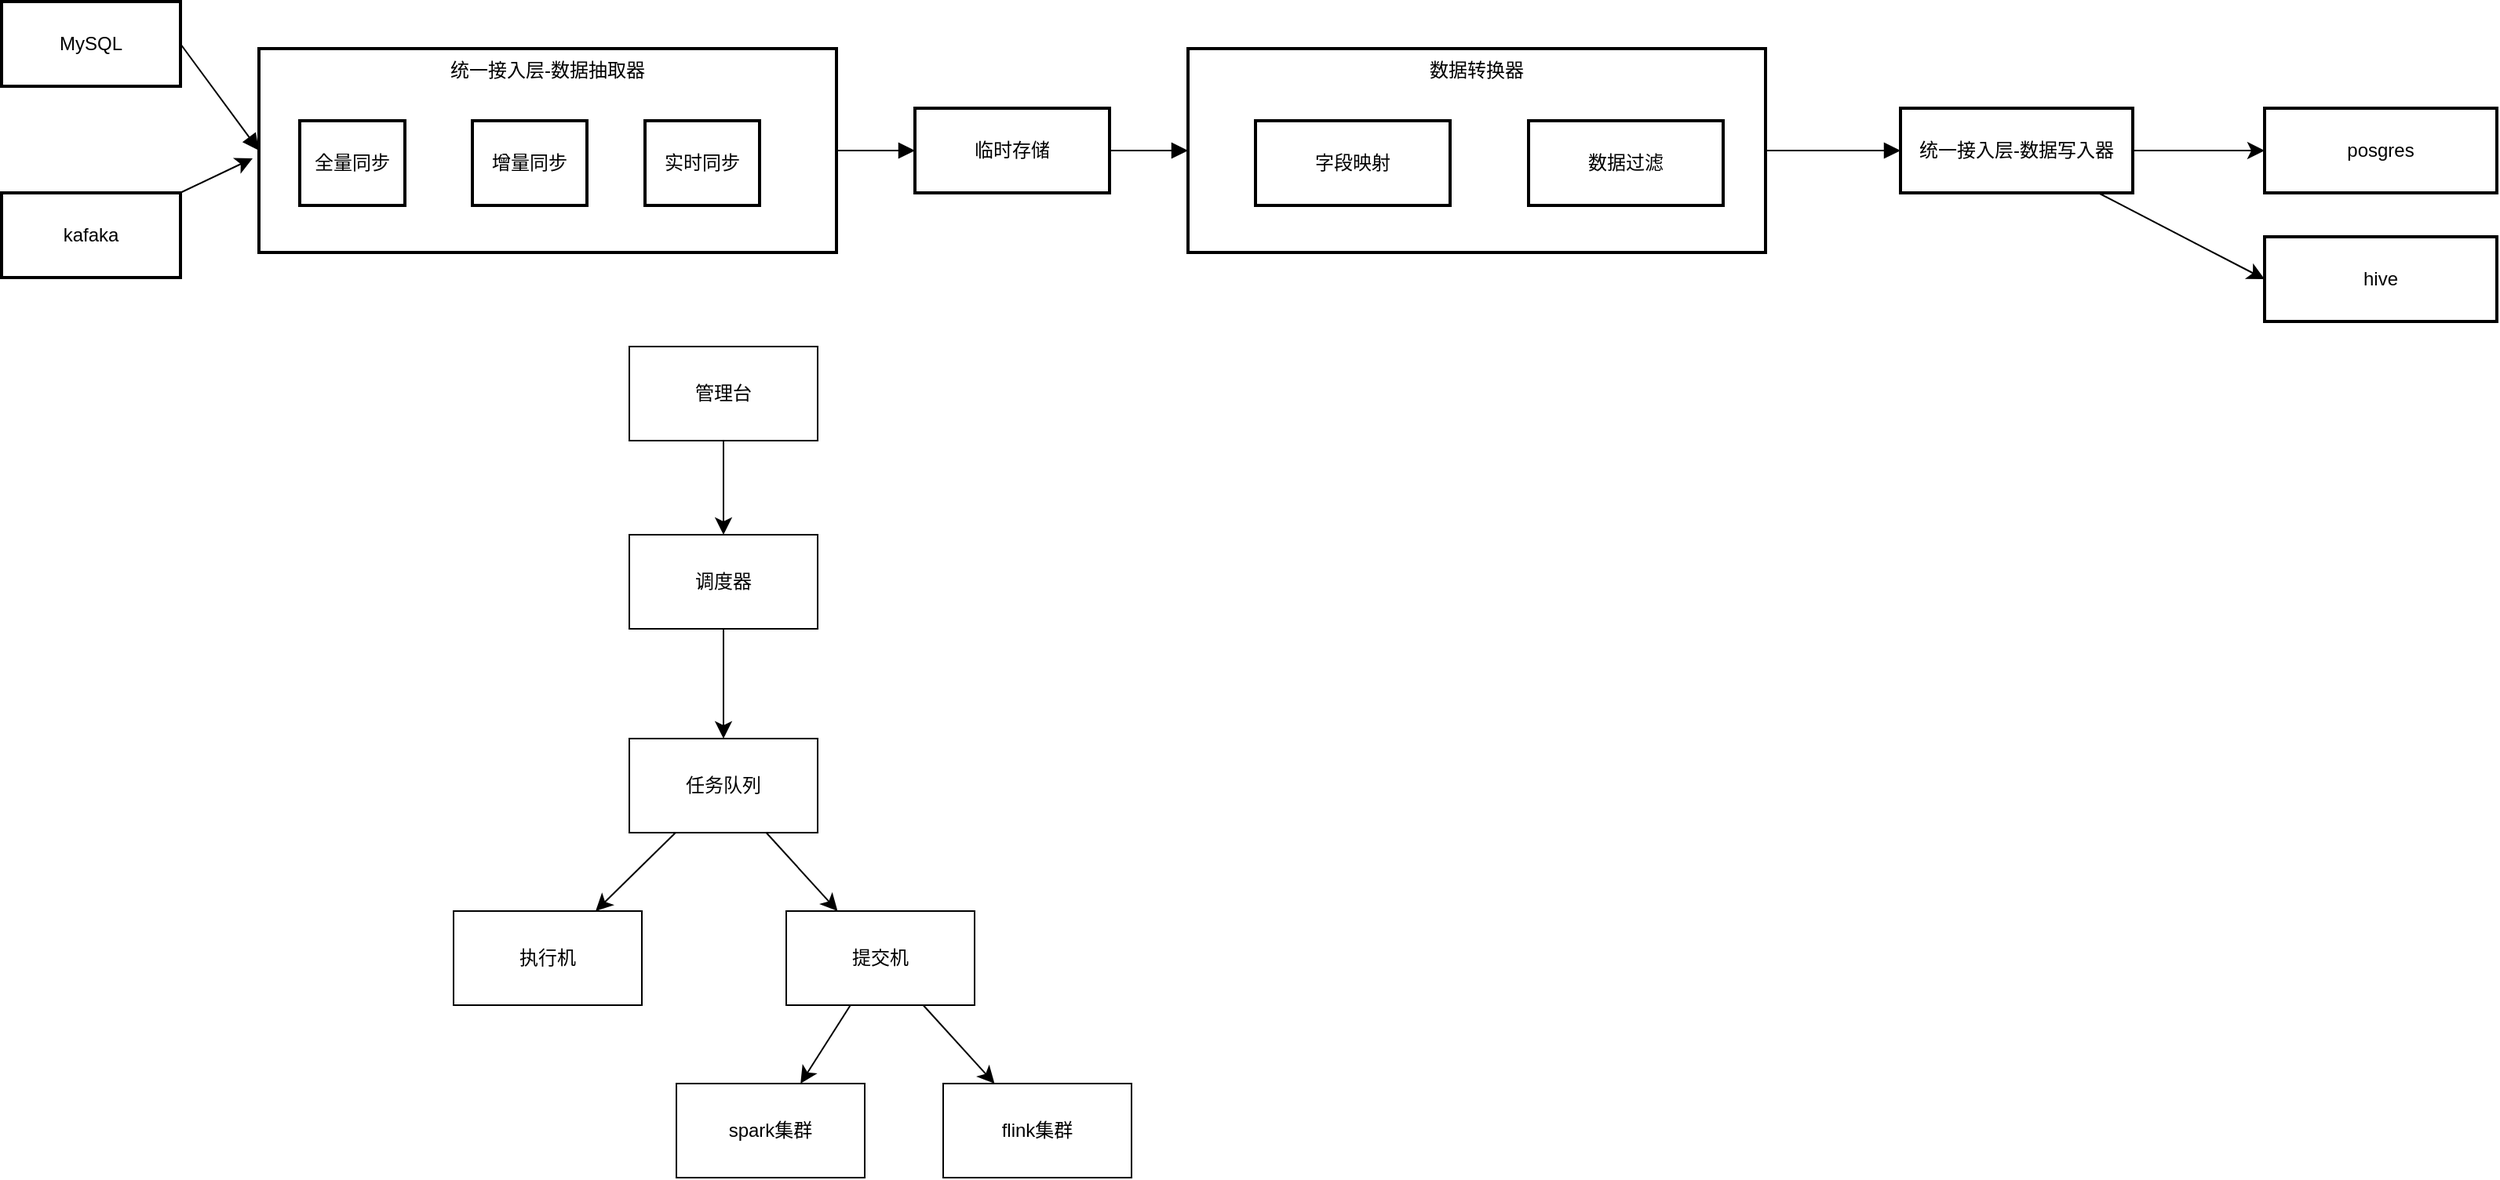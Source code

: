 <mxfile version="27.1.5">
  <diagram name="第 1 页" id="hBpjFzLowJhFBVcJmZGM">
    <mxGraphModel dx="618" dy="1230" grid="1" gridSize="10" guides="1" tooltips="1" connect="1" arrows="1" fold="1" page="1" pageScale="1" pageWidth="827" pageHeight="1169" math="0" shadow="0">
      <root>
        <mxCell id="0" />
        <mxCell id="1" parent="0" />
        <mxCell id="wdBvNr7E38Eyd4g5zLgd-1" value="数据转换器" style="whiteSpace=wrap;strokeWidth=2;verticalAlign=top;" parent="1" vertex="1">
          <mxGeometry x="1036" y="230" width="368" height="130" as="geometry" />
        </mxCell>
        <mxCell id="wdBvNr7E38Eyd4g5zLgd-2" value="字段映射" style="whiteSpace=wrap;strokeWidth=2;" parent="wdBvNr7E38Eyd4g5zLgd-1" vertex="1">
          <mxGeometry x="43" y="46" width="124" height="54" as="geometry" />
        </mxCell>
        <mxCell id="wdBvNr7E38Eyd4g5zLgd-3" value="数据过滤" style="whiteSpace=wrap;strokeWidth=2;" parent="wdBvNr7E38Eyd4g5zLgd-1" vertex="1">
          <mxGeometry x="217" y="46" width="124" height="54" as="geometry" />
        </mxCell>
        <mxCell id="wdBvNr7E38Eyd4g5zLgd-4" value="统一接入层-数据抽取器" style="whiteSpace=wrap;strokeWidth=2;verticalAlign=top;" parent="1" vertex="1">
          <mxGeometry x="444" y="230" width="368" height="130" as="geometry" />
        </mxCell>
        <mxCell id="wdBvNr7E38Eyd4g5zLgd-5" value="全量同步" style="whiteSpace=wrap;strokeWidth=2;" parent="wdBvNr7E38Eyd4g5zLgd-4" vertex="1">
          <mxGeometry x="26" y="46" width="67" height="54" as="geometry" />
        </mxCell>
        <mxCell id="wdBvNr7E38Eyd4g5zLgd-6" value="增量同步" style="whiteSpace=wrap;strokeWidth=2;" parent="wdBvNr7E38Eyd4g5zLgd-4" vertex="1">
          <mxGeometry x="136" y="46" width="73" height="54" as="geometry" />
        </mxCell>
        <mxCell id="1AvguPAmNxw9mXg1L3JD-20" value="实时同步" style="whiteSpace=wrap;strokeWidth=2;" vertex="1" parent="wdBvNr7E38Eyd4g5zLgd-4">
          <mxGeometry x="246" y="46" width="73" height="54" as="geometry" />
        </mxCell>
        <mxCell id="wdBvNr7E38Eyd4g5zLgd-7" value="MySQL" style="whiteSpace=wrap;strokeWidth=2;" parent="1" vertex="1">
          <mxGeometry x="280" y="200" width="114" height="54" as="geometry" />
        </mxCell>
        <mxCell id="wdBvNr7E38Eyd4g5zLgd-8" value="临时存储" style="whiteSpace=wrap;strokeWidth=2;" parent="1" vertex="1">
          <mxGeometry x="862" y="268" width="124" height="54" as="geometry" />
        </mxCell>
        <mxCell id="wdBvNr7E38Eyd4g5zLgd-15" value="" style="edgeStyle=none;curved=1;rounded=0;orthogonalLoop=1;jettySize=auto;html=1;fontSize=12;startSize=8;endSize=8;" parent="1" source="wdBvNr7E38Eyd4g5zLgd-9" target="wdBvNr7E38Eyd4g5zLgd-14" edge="1">
          <mxGeometry relative="1" as="geometry" />
        </mxCell>
        <mxCell id="1AvguPAmNxw9mXg1L3JD-23" style="edgeStyle=none;curved=1;rounded=0;orthogonalLoop=1;jettySize=auto;html=1;entryX=0;entryY=0.5;entryDx=0;entryDy=0;fontSize=12;startSize=8;endSize=8;" edge="1" parent="1" source="wdBvNr7E38Eyd4g5zLgd-9" target="1AvguPAmNxw9mXg1L3JD-21">
          <mxGeometry relative="1" as="geometry" />
        </mxCell>
        <mxCell id="wdBvNr7E38Eyd4g5zLgd-9" value="统一接入层-数据写入器" style="whiteSpace=wrap;strokeWidth=2;" parent="1" vertex="1">
          <mxGeometry x="1490" y="268" width="148" height="54" as="geometry" />
        </mxCell>
        <mxCell id="wdBvNr7E38Eyd4g5zLgd-10" value="" style="curved=1;startArrow=none;endArrow=block;exitX=1;exitY=0.5;entryX=0;entryY=0.5;rounded=0;fontSize=12;startSize=8;endSize=8;" parent="1" source="wdBvNr7E38Eyd4g5zLgd-7" target="wdBvNr7E38Eyd4g5zLgd-4" edge="1">
          <mxGeometry relative="1" as="geometry">
            <Array as="points" />
          </mxGeometry>
        </mxCell>
        <mxCell id="wdBvNr7E38Eyd4g5zLgd-11" value="" style="curved=1;startArrow=none;endArrow=block;exitX=1;exitY=0.5;entryX=0;entryY=0.5;rounded=0;fontSize=12;startSize=8;endSize=8;" parent="1" source="wdBvNr7E38Eyd4g5zLgd-4" target="wdBvNr7E38Eyd4g5zLgd-8" edge="1">
          <mxGeometry relative="1" as="geometry">
            <Array as="points" />
          </mxGeometry>
        </mxCell>
        <mxCell id="wdBvNr7E38Eyd4g5zLgd-12" value="" style="curved=1;startArrow=none;endArrow=block;exitX=1;exitY=0.5;entryX=0;entryY=0.5;rounded=0;fontSize=12;startSize=8;endSize=8;" parent="1" source="wdBvNr7E38Eyd4g5zLgd-8" target="wdBvNr7E38Eyd4g5zLgd-1" edge="1">
          <mxGeometry relative="1" as="geometry">
            <Array as="points" />
          </mxGeometry>
        </mxCell>
        <mxCell id="wdBvNr7E38Eyd4g5zLgd-13" value="" style="curved=1;startArrow=none;endArrow=block;exitX=1;exitY=0.5;entryX=0;entryY=0.5;rounded=0;fontSize=12;startSize=8;endSize=8;" parent="1" source="wdBvNr7E38Eyd4g5zLgd-1" target="wdBvNr7E38Eyd4g5zLgd-9" edge="1">
          <mxGeometry relative="1" as="geometry">
            <Array as="points" />
          </mxGeometry>
        </mxCell>
        <mxCell id="wdBvNr7E38Eyd4g5zLgd-14" value="posgres" style="whiteSpace=wrap;strokeWidth=2;" parent="1" vertex="1">
          <mxGeometry x="1722" y="268" width="148" height="54" as="geometry" />
        </mxCell>
        <mxCell id="1AvguPAmNxw9mXg1L3JD-3" value="" style="edgeStyle=none;curved=1;rounded=0;orthogonalLoop=1;jettySize=auto;html=1;fontSize=12;startSize=8;endSize=8;" edge="1" parent="1" source="wdBvNr7E38Eyd4g5zLgd-18" target="1AvguPAmNxw9mXg1L3JD-2">
          <mxGeometry relative="1" as="geometry" />
        </mxCell>
        <mxCell id="wdBvNr7E38Eyd4g5zLgd-18" value="管理台" style="rounded=0;whiteSpace=wrap;html=1;" parent="1" vertex="1">
          <mxGeometry x="680" y="420" width="120" height="60" as="geometry" />
        </mxCell>
        <mxCell id="1AvguPAmNxw9mXg1L3JD-5" value="" style="edgeStyle=none;curved=1;rounded=0;orthogonalLoop=1;jettySize=auto;html=1;fontSize=12;startSize=8;endSize=8;" edge="1" parent="1" source="1AvguPAmNxw9mXg1L3JD-2" target="1AvguPAmNxw9mXg1L3JD-4">
          <mxGeometry relative="1" as="geometry" />
        </mxCell>
        <mxCell id="1AvguPAmNxw9mXg1L3JD-2" value="调度器" style="rounded=0;whiteSpace=wrap;html=1;" vertex="1" parent="1">
          <mxGeometry x="680" y="540" width="120" height="60" as="geometry" />
        </mxCell>
        <mxCell id="1AvguPAmNxw9mXg1L3JD-7" value="" style="edgeStyle=none;curved=1;rounded=0;orthogonalLoop=1;jettySize=auto;html=1;fontSize=12;startSize=8;endSize=8;" edge="1" parent="1" source="1AvguPAmNxw9mXg1L3JD-4" target="1AvguPAmNxw9mXg1L3JD-6">
          <mxGeometry relative="1" as="geometry" />
        </mxCell>
        <mxCell id="1AvguPAmNxw9mXg1L3JD-12" value="" style="edgeStyle=none;curved=1;rounded=0;orthogonalLoop=1;jettySize=auto;html=1;fontSize=12;startSize=8;endSize=8;" edge="1" parent="1" source="1AvguPAmNxw9mXg1L3JD-4" target="1AvguPAmNxw9mXg1L3JD-11">
          <mxGeometry relative="1" as="geometry" />
        </mxCell>
        <mxCell id="1AvguPAmNxw9mXg1L3JD-4" value="任务队列" style="rounded=0;whiteSpace=wrap;html=1;" vertex="1" parent="1">
          <mxGeometry x="680" y="670" width="120" height="60" as="geometry" />
        </mxCell>
        <mxCell id="1AvguPAmNxw9mXg1L3JD-6" value="执行机" style="rounded=0;whiteSpace=wrap;html=1;" vertex="1" parent="1">
          <mxGeometry x="568" y="780" width="120" height="60" as="geometry" />
        </mxCell>
        <mxCell id="1AvguPAmNxw9mXg1L3JD-14" value="" style="edgeStyle=none;curved=1;rounded=0;orthogonalLoop=1;jettySize=auto;html=1;fontSize=12;startSize=8;endSize=8;" edge="1" parent="1" source="1AvguPAmNxw9mXg1L3JD-11" target="1AvguPAmNxw9mXg1L3JD-13">
          <mxGeometry relative="1" as="geometry" />
        </mxCell>
        <mxCell id="1AvguPAmNxw9mXg1L3JD-16" value="" style="edgeStyle=none;curved=1;rounded=0;orthogonalLoop=1;jettySize=auto;html=1;fontSize=12;startSize=8;endSize=8;" edge="1" parent="1" source="1AvguPAmNxw9mXg1L3JD-11" target="1AvguPAmNxw9mXg1L3JD-15">
          <mxGeometry relative="1" as="geometry" />
        </mxCell>
        <mxCell id="1AvguPAmNxw9mXg1L3JD-11" value="提交机" style="rounded=0;whiteSpace=wrap;html=1;" vertex="1" parent="1">
          <mxGeometry x="780" y="780" width="120" height="60" as="geometry" />
        </mxCell>
        <mxCell id="1AvguPAmNxw9mXg1L3JD-13" value="flink集群" style="rounded=0;whiteSpace=wrap;html=1;" vertex="1" parent="1">
          <mxGeometry x="880" y="890" width="120" height="60" as="geometry" />
        </mxCell>
        <mxCell id="1AvguPAmNxw9mXg1L3JD-15" value="spark集群" style="rounded=0;whiteSpace=wrap;html=1;" vertex="1" parent="1">
          <mxGeometry x="710" y="890" width="120" height="60" as="geometry" />
        </mxCell>
        <mxCell id="1AvguPAmNxw9mXg1L3JD-19" style="edgeStyle=none;curved=1;rounded=0;orthogonalLoop=1;jettySize=auto;html=1;fontSize=12;startSize=8;endSize=8;" edge="1" parent="1" source="1AvguPAmNxw9mXg1L3JD-17">
          <mxGeometry relative="1" as="geometry">
            <mxPoint x="440" y="300" as="targetPoint" />
          </mxGeometry>
        </mxCell>
        <mxCell id="1AvguPAmNxw9mXg1L3JD-17" value="kafaka" style="whiteSpace=wrap;strokeWidth=2;" vertex="1" parent="1">
          <mxGeometry x="280" y="322" width="114" height="54" as="geometry" />
        </mxCell>
        <mxCell id="1AvguPAmNxw9mXg1L3JD-21" value="hive" style="whiteSpace=wrap;strokeWidth=2;" vertex="1" parent="1">
          <mxGeometry x="1722" y="350" width="148" height="54" as="geometry" />
        </mxCell>
      </root>
    </mxGraphModel>
  </diagram>
</mxfile>
